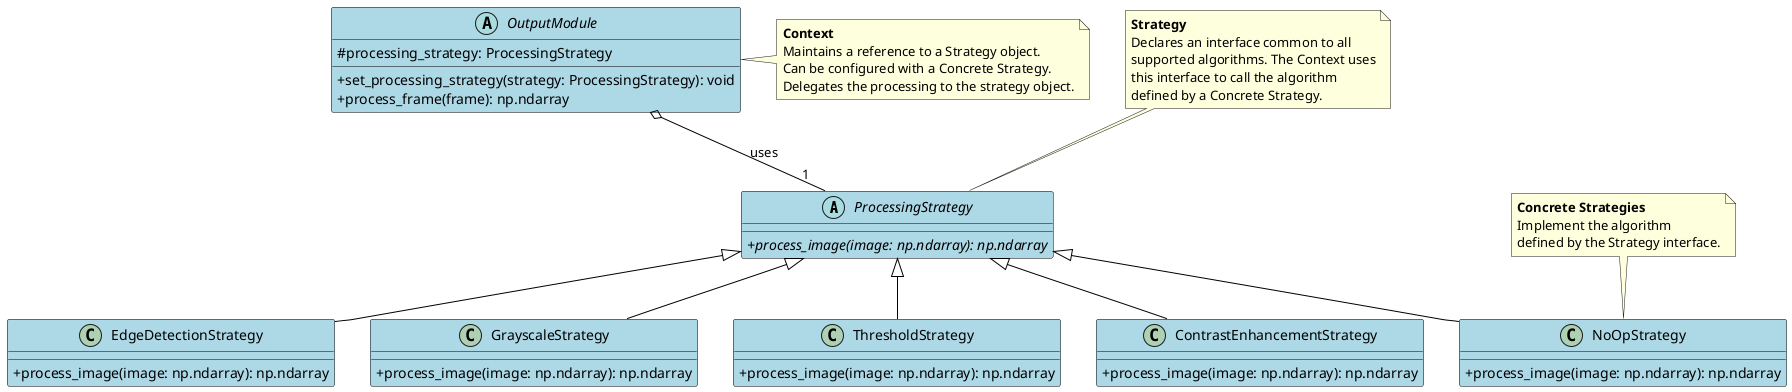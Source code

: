 @startuml
' Strategy Pattern UML Diagram for Output Modules

skinparam classAttributeIconSize 0
skinparam classBackgroundColor LightBlue
skinparam arrowColor Black
skinparam classBorderColor Black

abstract class ProcessingStrategy {
  + {abstract} process_image(image: np.ndarray): np.ndarray
}

class NoOpStrategy extends ProcessingStrategy {
  + process_image(image: np.ndarray): np.ndarray
}

class EdgeDetectionStrategy extends ProcessingStrategy {
  + process_image(image: np.ndarray): np.ndarray
}

class GrayscaleStrategy extends ProcessingStrategy {
  + process_image(image: np.ndarray): np.ndarray
}

class ThresholdStrategy extends ProcessingStrategy {
  + process_image(image: np.ndarray): np.ndarray
}

class ContrastEnhancementStrategy extends ProcessingStrategy {
  + process_image(image: np.ndarray): np.ndarray
}


abstract class OutputModule {
  # processing_strategy: ProcessingStrategy
  + set_processing_strategy(strategy: ProcessingStrategy): void
  + process_frame(frame): np.ndarray
}

OutputModule o-- "1" ProcessingStrategy : uses

note right of OutputModule
  <b>Context</b>
  Maintains a reference to a Strategy object.
  Can be configured with a Concrete Strategy.
  Delegates the processing to the strategy object.
end note

note top of NoOpStrategy
  <b>Concrete Strategies</b>
  Implement the algorithm
  defined by the Strategy interface.
end note

note top of ProcessingStrategy
  <b>Strategy</b>
  Declares an interface common to all
  supported algorithms. The Context uses
  this interface to call the algorithm
  defined by a Concrete Strategy.
end note

@enduml 